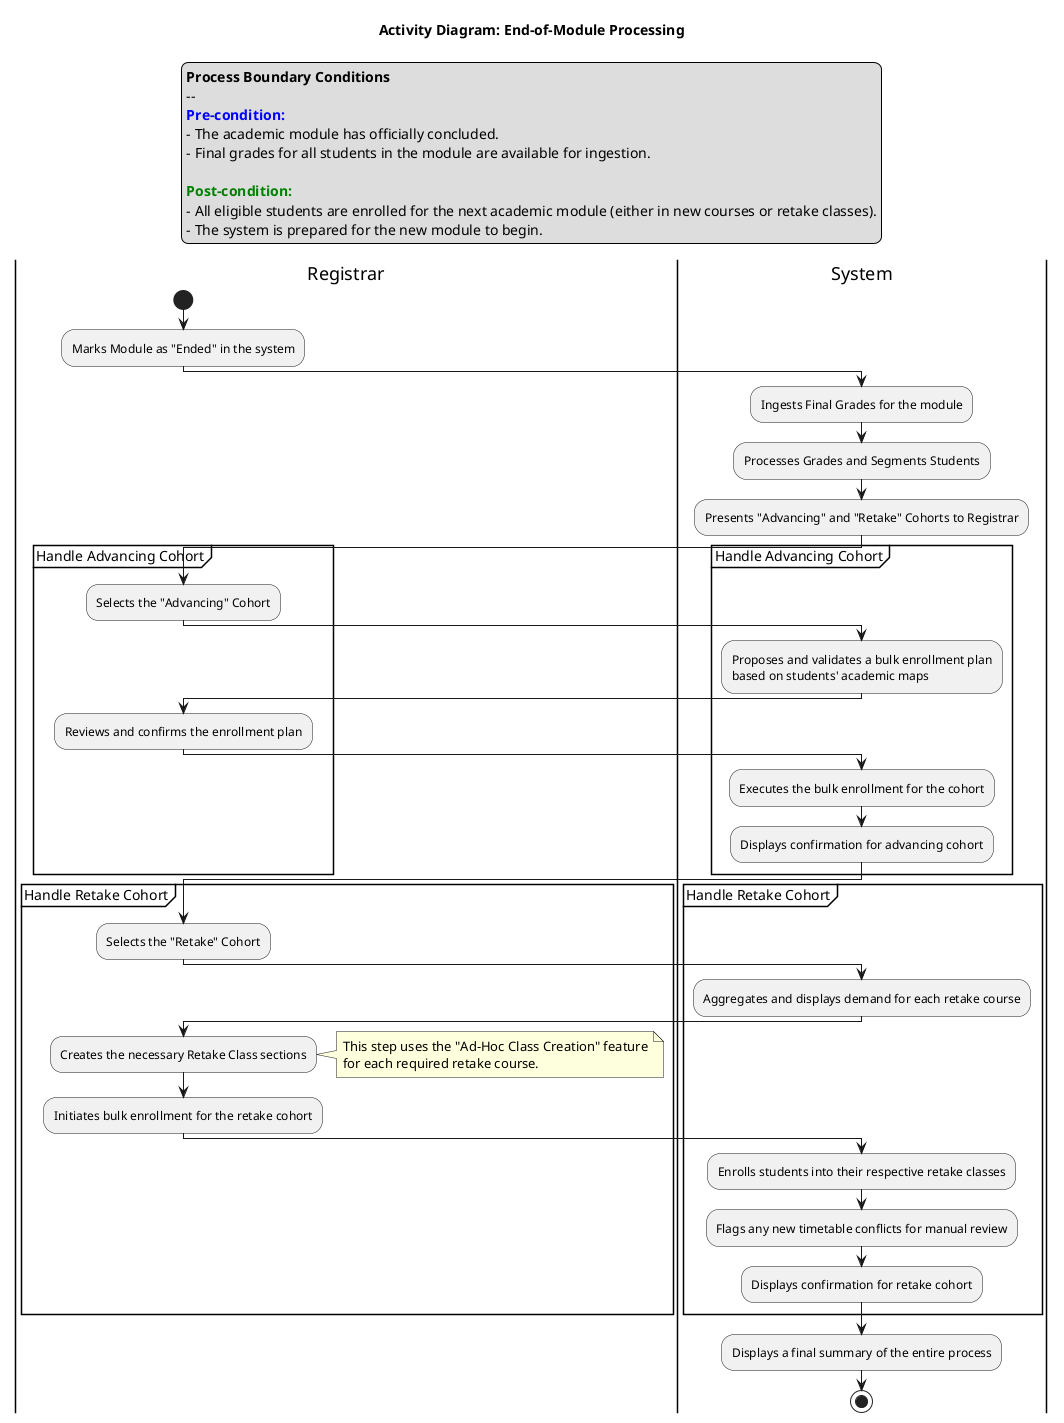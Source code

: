 @startuml
title Activity Diagram: End-of-Module Processing

legend top
  <font size=14><b>Process Boundary Conditions</b></font>
  --
  <font color=blue><b>Pre-condition:</b></font>
  - The academic module has officially concluded.
  - Final grades for all students in the module are available for ingestion.
  
  <font color=green><b>Post-condition:</b></font>
  - All eligible students are enrolled for the next academic module (either in new courses or retake classes).
  - The system is prepared for the new module to begin.
end legend

|Registrar|
start
:Marks Module as "Ended" in the system;

|System|
:Ingests Final Grades for the module;
:Processes Grades and Segments Students;
:Presents "Advancing" and "Retake" Cohorts to Registrar;

partition "Handle Advancing Cohort" {
  |Registrar|
  :Selects the "Advancing" Cohort;
  
  |System|
  :Proposes and validates a bulk enrollment plan
  based on students' academic maps;
  
  |Registrar|
  :Reviews and confirms the enrollment plan;
  
  |System|
  :Executes the bulk enrollment for the cohort;
  :Displays confirmation for advancing cohort;
}

partition "Handle Retake Cohort" {
  |Registrar|
  :Selects the "Retake" Cohort;
  
  |System|
  :Aggregates and displays demand for each retake course;
  
  |Registrar|
  :Creates the necessary Retake Class sections;
  note right: This step uses the "Ad-Hoc Class Creation" feature\nfor each required retake course.
  :Initiates bulk enrollment for the retake cohort;
  
  |System|
  :Enrolls students into their respective retake classes;
  :Flags any new timetable conflicts for manual review;
  :Displays confirmation for retake cohort;
}

|System|
:Displays a final summary of the entire process;
stop

@enduml
